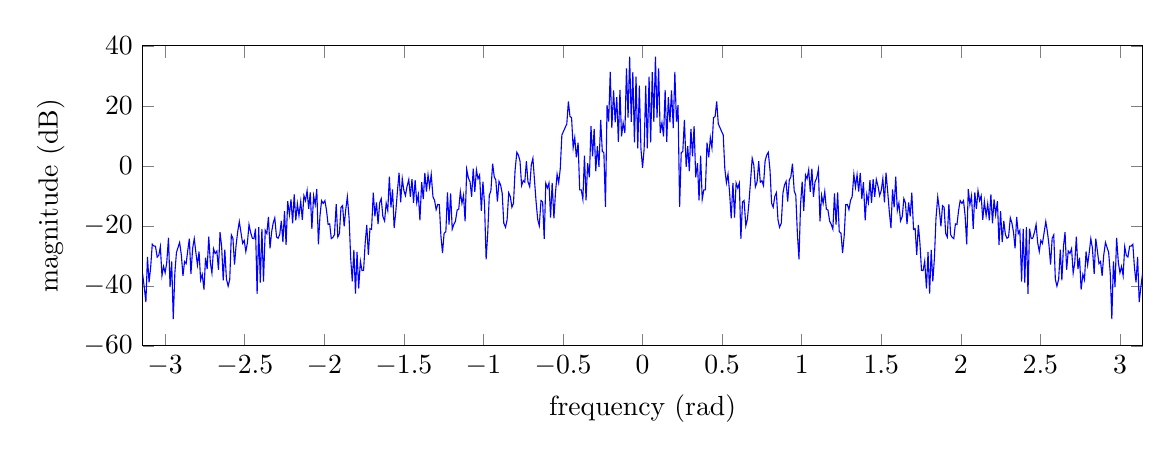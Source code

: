 % This file was created by matlab2tikz.
% Minimal pgfplots version: 1.3
%
%The latest updates can be retrieved from
%  http://www.mathworks.com/matlabcentral/fileexchange/22022-matlab2tikz
%where you can also make suggestions and rate matlab2tikz.
%
\begin{tikzpicture}

\begin{axis}[%
width=5in,
height=1.5in,
at={(1.066in,0.415in)},
scale only axis,
xmin=-3.142,
xmax=3.142,
xlabel={frequency (rad)},
ymin=-60,
ymax=40,
ylabel={magnitude (dB)}
]
\addplot [color=blue,solid,forget plot]
  table[row sep=crcr]{%
-3.142	-35.844\\
-3.131	-40.64\\
-3.121	-45.411\\
-3.111	-30.366\\
-3.101	-38.841\\
-3.091	-33.856\\
-3.081	-26.157\\
-3.071	-26.747\\
-3.061	-26.758\\
-3.05	-30.421\\
-3.04	-29.854\\
-3.03	-26.957\\
-3.02	-36.615\\
-3.01	-33.539\\
-3.0	-35.658\\
-2.99	-32.263\\
-2.979	-23.993\\
-2.969	-40.422\\
-2.959	-31.828\\
-2.949	-51.066\\
-2.939	-35.765\\
-2.929	-28.897\\
-2.919	-27.225\\
-2.909	-25.561\\
-2.898	-29.841\\
-2.888	-36.689\\
-2.878	-31.902\\
-2.868	-32.601\\
-2.858	-28.268\\
-2.848	-24.282\\
-2.838	-36.053\\
-2.827	-27.45\\
-2.817	-24.3\\
-2.807	-28.867\\
-2.797	-33.048\\
-2.787	-28.583\\
-2.777	-38.016\\
-2.767	-36.189\\
-2.756	-41.232\\
-2.746	-30.608\\
-2.736	-34.43\\
-2.726	-23.639\\
-2.716	-32.252\\
-2.706	-35.763\\
-2.696	-27.638\\
-2.686	-29.224\\
-2.675	-28.407\\
-2.665	-34.639\\
-2.655	-22.157\\
-2.645	-26.88\\
-2.635	-38.151\\
-2.625	-27.936\\
-2.615	-37.709\\
-2.604	-40.113\\
-2.594	-37.808\\
-2.584	-23.032\\
-2.574	-24.204\\
-2.564	-32.96\\
-2.554	-26.393\\
-2.544	-21.931\\
-2.534	-18.588\\
-2.523	-22.423\\
-2.513	-25.849\\
-2.503	-24.902\\
-2.493	-28.577\\
-2.483	-25.633\\
-2.473	-19.574\\
-2.463	-22.167\\
-2.452	-24.139\\
-2.442	-24.246\\
-2.432	-20.976\\
-2.422	-42.708\\
-2.412	-20.479\\
-2.402	-38.967\\
-2.392	-20.998\\
-2.382	-38.63\\
-2.371	-21.534\\
-2.361	-22.572\\
-2.351	-17.057\\
-2.341	-27.533\\
-2.331	-22.098\\
-2.321	-19.056\\
-2.311	-17.369\\
-2.3	-23.745\\
-2.29	-24.139\\
-2.28	-22.916\\
-2.27	-18.335\\
-2.26	-25.451\\
-2.25	-15.112\\
-2.24	-26.353\\
-2.23	-11.773\\
-2.219	-16.305\\
-2.209	-11.196\\
-2.199	-19.192\\
-2.189	-9.515\\
-2.179	-18.182\\
-2.169	-12.652\\
-2.159	-16.625\\
-2.148	-11.89\\
-2.138	-18.026\\
-2.128	-9.964\\
-2.118	-11.588\\
-2.108	-8.296\\
-2.098	-14.359\\
-2.088	-8.894\\
-2.078	-21.024\\
-2.067	-10.007\\
-2.057	-12.915\\
-2.047	-7.808\\
-2.037	-26.15\\
-2.027	-16.654\\
-2.017	-11.611\\
-2.007	-12.528\\
-1.996	-11.611\\
-1.986	-14.859\\
-1.976	-19.525\\
-1.966	-19.361\\
-1.956	-24.258\\
-1.946	-23.888\\
-1.936	-22.952\\
-1.925	-12.749\\
-1.915	-23.735\\
-1.905	-22.601\\
-1.895	-13.84\\
-1.885	-13.28\\
-1.875	-20.191\\
-1.865	-14.54\\
-1.855	-10.313\\
-1.844	-17.483\\
-1.834	-30.87\\
-1.824	-38.542\\
-1.814	-28.037\\
-1.804	-42.593\\
-1.794	-28.739\\
-1.784	-40.89\\
-1.773	-31.801\\
-1.763	-34.887\\
-1.753	-34.874\\
-1.743	-25.747\\
-1.733	-19.704\\
-1.723	-29.697\\
-1.713	-20.95\\
-1.703	-21.191\\
-1.692	-8.959\\
-1.682	-16.821\\
-1.672	-12.177\\
-1.662	-19.467\\
-1.652	-12.379\\
-1.642	-10.953\\
-1.632	-16.872\\
-1.621	-18.394\\
-1.611	-12.44\\
-1.601	-14.906\\
-1.591	-3.619\\
-1.581	-13.869\\
-1.571	-7.894\\
-1.561	-20.745\\
-1.551	-15.548\\
-1.54	-8.272\\
-1.53	-2.326\\
-1.52	-12.168\\
-1.51	-4.275\\
-1.5	-8.194\\
-1.49	-9.908\\
-1.48	-6.874\\
-1.469	-4.563\\
-1.459	-10.323\\
-1.449	-4.444\\
-1.439	-12.327\\
-1.429	-4.752\\
-1.419	-12.25\\
-1.409	-9.594\\
-1.399	-18.154\\
-1.388	-5.42\\
-1.378	-11.074\\
-1.368	-2.337\\
-1.358	-8.617\\
-1.348	-2.977\\
-1.338	-7.105\\
-1.328	-2.821\\
-1.317	-10.334\\
-1.307	-11.506\\
-1.297	-14.593\\
-1.287	-12.884\\
-1.277	-12.954\\
-1.267	-23.401\\
-1.257	-29.091\\
-1.247	-22.472\\
-1.236	-21.957\\
-1.226	-8.889\\
-1.216	-19.579\\
-1.206	-9.181\\
-1.196	-21.117\\
-1.186	-19.577\\
-1.176	-18.513\\
-1.165	-14.733\\
-1.155	-14.426\\
-1.145	-8.612\\
-1.135	-12.529\\
-1.125	-9.874\\
-1.115	-18.521\\
-1.105	-1.17\\
-1.094	-4.161\\
-1.084	-5.3\\
-1.074	-10.316\\
-1.064	-0.914\\
-1.054	-8.702\\
-1.044	-1.343\\
-1.034	-4.316\\
-1.024	-3.042\\
-1.013	-15.022\\
-1.003	-5.296\\
-0.993	-12.809\\
-0.983	-31.15\\
-0.973	-22.603\\
-0.963	-9.83\\
-0.953	-8.321\\
-0.942	0.743\\
-0.932	-3.655\\
-0.922	-4.762\\
-0.912	-11.921\\
-0.902	-5.191\\
-0.892	-6.354\\
-0.882	-9.183\\
-0.872	-19.097\\
-0.861	-20.494\\
-0.851	-17.946\\
-0.841	-8.984\\
-0.831	-10.223\\
-0.821	-13.812\\
-0.811	-12.517\\
-0.801	-1.456\\
-0.79	4.51\\
-0.78	3.555\\
-0.77	1.56\\
-0.76	-6.58\\
-0.75	-4.958\\
-0.74	-5.459\\
-0.73	1.51\\
-0.72	-5.309\\
-0.709	-7.012\\
-0.699	0.358\\
-0.689	2.514\\
-0.679	-4.808\\
-0.669	-11.997\\
-0.659	-17.808\\
-0.649	-19.978\\
-0.638	-11.571\\
-0.628	-12.063\\
-0.618	-24.345\\
-0.608	-5.819\\
-0.598	-7.389\\
-0.588	-5.759\\
-0.578	-17.259\\
-0.568	-5.696\\
-0.557	-17.5\\
-0.547	-8.901\\
-0.537	-2.796\\
-0.527	-5.667\\
-0.517	-0.914\\
-0.507	10.283\\
-0.497	11.435\\
-0.486	12.785\\
-0.476	13.964\\
-0.466	21.47\\
-0.456	16.431\\
-0.446	16.052\\
-0.436	6.008\\
-0.426	9.394\\
-0.416	2.798\\
-0.405	7.74\\
-0.395	-8.018\\
-0.385	-8.053\\
-0.375	-11.139\\
-0.365	3.414\\
-0.355	-11.495\\
-0.345	0.878\\
-0.334	-3.82\\
-0.324	13.223\\
-0.314	3.166\\
-0.304	12.335\\
-0.294	-1.805\\
-0.284	6.577\\
-0.274	-0.342\\
-0.263	15.306\\
-0.253	4.842\\
-0.243	4.34\\
-0.233	-13.685\\
-0.223	20.193\\
-0.213	14.728\\
-0.203	31.272\\
-0.193	12.581\\
-0.182	25.117\\
-0.172	14.515\\
-0.162	22.849\\
-0.152	7.975\\
-0.142	25.264\\
-0.132	9.786\\
-0.122	14.352\\
-0.111	10.947\\
-0.101	32.51\\
-0.091	16.031\\
-0.081	36.427\\
-0.071	14.615\\
-0.061	31.23\\
-0.051	7.795\\
-0.041	29.7\\
-0.03	5.792\\
-0.02	26.735\\
-0.01	5.617\\
0	-0.646\\
0.01	5.617\\
0.02	26.735\\
0.03	5.792\\
0.041	29.7\\
0.051	7.795\\
0.061	31.23\\
0.071	14.615\\
0.081	36.427\\
0.091	16.031\\
0.101	32.51\\
0.111	10.947\\
0.122	14.352\\
0.132	9.786\\
0.142	25.264\\
0.152	7.975\\
0.162	22.849\\
0.172	14.515\\
0.182	25.117\\
0.193	12.581\\
0.203	31.272\\
0.213	14.728\\
0.223	20.193\\
0.233	-13.685\\
0.243	4.34\\
0.253	4.842\\
0.263	15.306\\
0.274	-0.342\\
0.284	6.577\\
0.294	-1.805\\
0.304	12.335\\
0.314	3.166\\
0.324	13.223\\
0.334	-3.82\\
0.345	0.878\\
0.355	-11.495\\
0.365	3.414\\
0.375	-11.139\\
0.385	-8.053\\
0.395	-8.018\\
0.405	7.74\\
0.416	2.798\\
0.426	9.394\\
0.436	6.008\\
0.446	16.052\\
0.456	16.431\\
0.466	21.47\\
0.476	13.964\\
0.486	12.785\\
0.497	11.435\\
0.507	10.283\\
0.517	-0.914\\
0.527	-5.667\\
0.537	-2.796\\
0.547	-8.901\\
0.557	-17.5\\
0.568	-5.696\\
0.578	-17.259\\
0.588	-5.759\\
0.598	-7.389\\
0.608	-5.819\\
0.618	-24.345\\
0.628	-12.063\\
0.638	-11.571\\
0.649	-19.978\\
0.659	-17.808\\
0.669	-11.997\\
0.679	-4.808\\
0.689	2.514\\
0.699	0.358\\
0.709	-7.012\\
0.72	-5.309\\
0.73	1.51\\
0.74	-5.459\\
0.75	-4.958\\
0.76	-6.58\\
0.77	1.56\\
0.78	3.555\\
0.79	4.51\\
0.801	-1.456\\
0.811	-12.517\\
0.821	-13.812\\
0.831	-10.223\\
0.841	-8.984\\
0.851	-17.946\\
0.861	-20.494\\
0.872	-19.097\\
0.882	-9.183\\
0.892	-6.354\\
0.902	-5.191\\
0.912	-11.921\\
0.922	-4.762\\
0.932	-3.655\\
0.942	0.743\\
0.953	-8.321\\
0.963	-9.83\\
0.973	-22.603\\
0.983	-31.15\\
0.993	-12.809\\
1.003	-5.296\\
1.013	-15.022\\
1.024	-3.042\\
1.034	-4.316\\
1.044	-1.343\\
1.054	-8.702\\
1.064	-0.914\\
1.074	-10.316\\
1.084	-5.3\\
1.094	-4.161\\
1.105	-1.17\\
1.115	-18.521\\
1.125	-9.874\\
1.135	-12.529\\
1.145	-8.612\\
1.155	-14.426\\
1.165	-14.733\\
1.176	-18.513\\
1.186	-19.577\\
1.196	-21.117\\
1.206	-9.181\\
1.216	-19.579\\
1.226	-8.889\\
1.236	-21.957\\
1.247	-22.472\\
1.257	-29.091\\
1.267	-23.401\\
1.277	-12.954\\
1.287	-12.884\\
1.297	-14.593\\
1.307	-11.506\\
1.317	-10.334\\
1.328	-2.821\\
1.338	-7.105\\
1.348	-2.977\\
1.358	-8.617\\
1.368	-2.337\\
1.378	-11.074\\
1.388	-5.42\\
1.399	-18.154\\
1.409	-9.594\\
1.419	-12.25\\
1.429	-4.752\\
1.439	-12.327\\
1.449	-4.444\\
1.459	-10.323\\
1.469	-4.563\\
1.48	-6.874\\
1.49	-9.908\\
1.5	-8.194\\
1.51	-4.275\\
1.52	-12.168\\
1.53	-2.326\\
1.54	-8.272\\
1.551	-15.548\\
1.561	-20.745\\
1.571	-7.894\\
1.581	-13.869\\
1.591	-3.619\\
1.601	-14.906\\
1.611	-12.44\\
1.621	-18.394\\
1.632	-16.872\\
1.642	-10.953\\
1.652	-12.379\\
1.662	-19.467\\
1.672	-12.177\\
1.682	-16.821\\
1.692	-8.959\\
1.703	-21.191\\
1.713	-20.95\\
1.723	-29.697\\
1.733	-19.704\\
1.743	-25.747\\
1.753	-34.874\\
1.763	-34.887\\
1.773	-31.801\\
1.784	-40.89\\
1.794	-28.739\\
1.804	-42.593\\
1.814	-28.037\\
1.824	-38.542\\
1.834	-30.87\\
1.844	-17.483\\
1.855	-10.313\\
1.865	-14.54\\
1.875	-20.191\\
1.885	-13.28\\
1.895	-13.84\\
1.905	-22.601\\
1.915	-23.735\\
1.925	-12.749\\
1.936	-22.952\\
1.946	-23.888\\
1.956	-24.258\\
1.966	-19.361\\
1.976	-19.525\\
1.986	-14.859\\
1.996	-11.611\\
2.007	-12.528\\
2.017	-11.611\\
2.027	-16.654\\
2.037	-26.15\\
2.047	-7.808\\
2.057	-12.915\\
2.067	-10.007\\
2.078	-21.024\\
2.088	-8.894\\
2.098	-14.359\\
2.108	-8.296\\
2.118	-11.588\\
2.128	-9.964\\
2.138	-18.026\\
2.148	-11.89\\
2.159	-16.625\\
2.169	-12.652\\
2.179	-18.182\\
2.189	-9.515\\
2.199	-19.192\\
2.209	-11.196\\
2.219	-16.305\\
2.23	-11.773\\
2.24	-26.353\\
2.25	-15.112\\
2.26	-25.451\\
2.27	-18.335\\
2.28	-22.916\\
2.29	-24.139\\
2.3	-23.745\\
2.311	-17.369\\
2.321	-19.056\\
2.331	-22.098\\
2.341	-27.533\\
2.351	-17.057\\
2.361	-22.572\\
2.371	-21.534\\
2.382	-38.63\\
2.392	-20.998\\
2.402	-38.967\\
2.412	-20.479\\
2.422	-42.708\\
2.432	-20.976\\
2.442	-24.246\\
2.452	-24.139\\
2.463	-22.167\\
2.473	-19.574\\
2.483	-25.633\\
2.493	-28.577\\
2.503	-24.902\\
2.513	-25.849\\
2.523	-22.423\\
2.534	-18.588\\
2.544	-21.931\\
2.554	-26.393\\
2.564	-32.96\\
2.574	-24.204\\
2.584	-23.032\\
2.594	-37.808\\
2.604	-40.113\\
2.615	-37.709\\
2.625	-27.936\\
2.635	-38.151\\
2.645	-26.88\\
2.655	-22.157\\
2.665	-34.639\\
2.675	-28.407\\
2.686	-29.224\\
2.696	-27.638\\
2.706	-35.763\\
2.716	-32.252\\
2.726	-23.639\\
2.736	-34.43\\
2.746	-30.608\\
2.756	-41.232\\
2.767	-36.189\\
2.777	-38.016\\
2.787	-28.583\\
2.797	-33.048\\
2.807	-28.867\\
2.817	-24.3\\
2.827	-27.45\\
2.838	-36.053\\
2.848	-24.282\\
2.858	-28.268\\
2.868	-32.601\\
2.878	-31.902\\
2.888	-36.689\\
2.898	-29.841\\
2.909	-25.561\\
2.919	-27.225\\
2.929	-28.897\\
2.939	-35.765\\
2.949	-51.066\\
2.959	-31.828\\
2.969	-40.422\\
2.979	-23.993\\
2.99	-32.263\\
3.0	-35.658\\
3.01	-33.539\\
3.02	-36.615\\
3.03	-26.957\\
3.04	-29.854\\
3.05	-30.421\\
3.061	-26.758\\
3.071	-26.747\\
3.081	-26.157\\
3.091	-33.856\\
3.101	-38.841\\
3.111	-30.366\\
3.121	-45.411\\
3.131	-40.64\\
3.142	-35.844\\
};
\end{axis}
\end{tikzpicture}%
